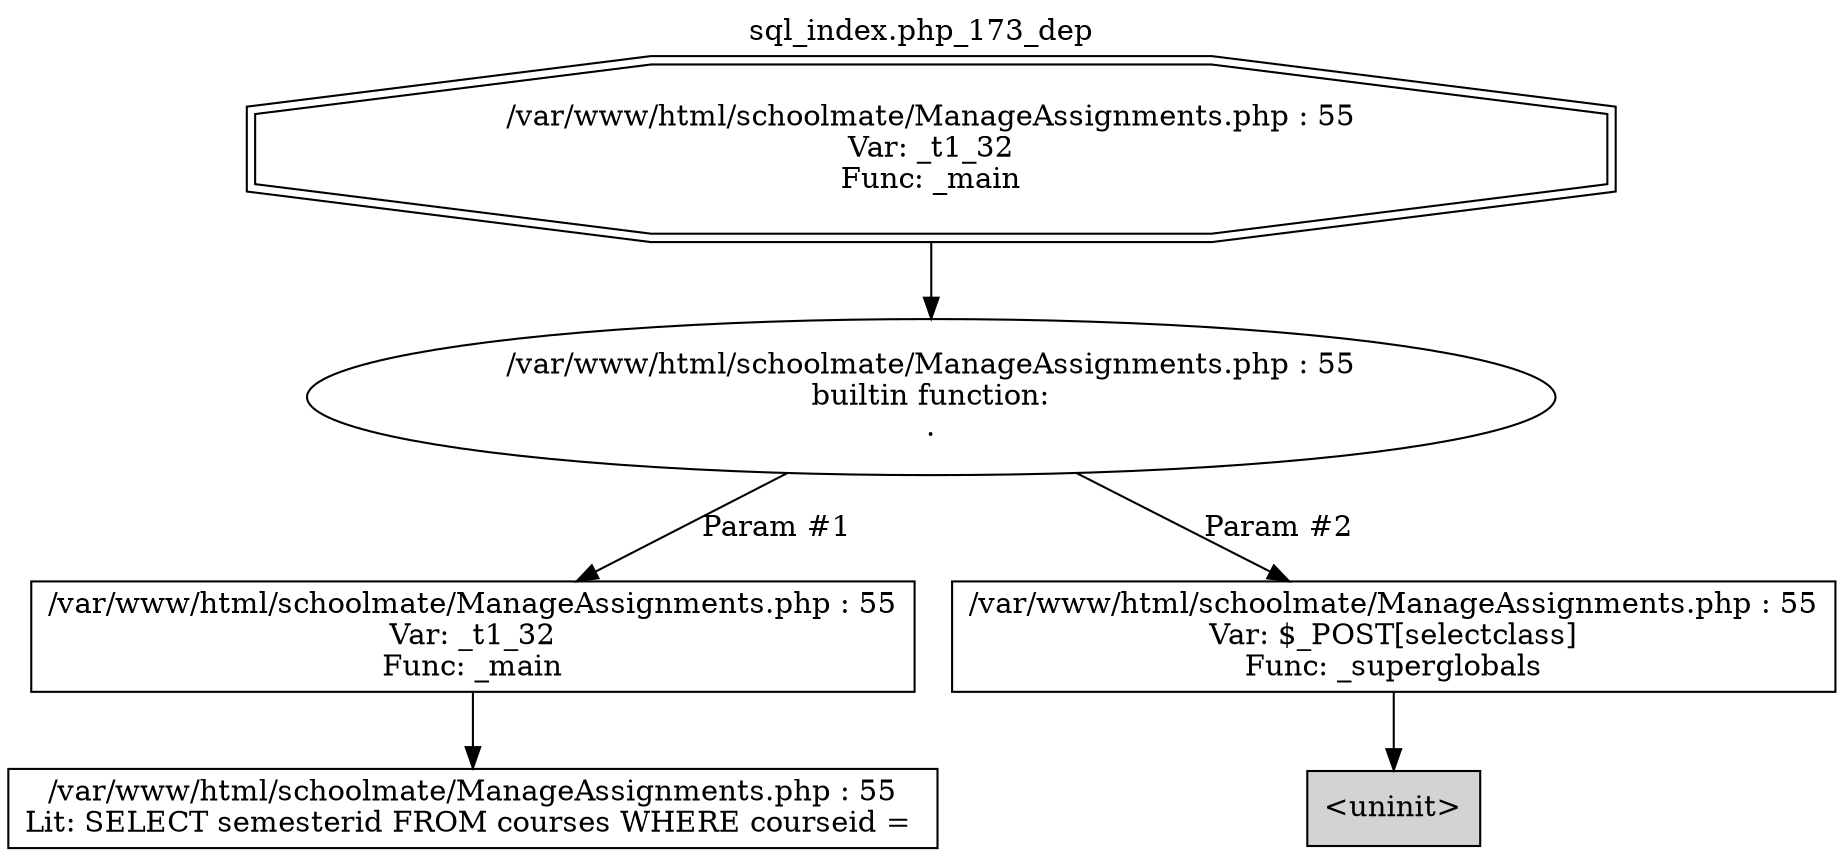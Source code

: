 digraph cfg {
  label="sql_index.php_173_dep";
  labelloc=t;
  n1 [shape=doubleoctagon, label="/var/www/html/schoolmate/ManageAssignments.php : 55\nVar: _t1_32\nFunc: _main\n"];
  n2 [shape=ellipse, label="/var/www/html/schoolmate/ManageAssignments.php : 55\nbuiltin function:\n.\n"];
  n3 [shape=box, label="/var/www/html/schoolmate/ManageAssignments.php : 55\nVar: _t1_32\nFunc: _main\n"];
  n4 [shape=box, label="/var/www/html/schoolmate/ManageAssignments.php : 55\nLit: SELECT semesterid FROM courses WHERE courseid = \n"];
  n5 [shape=box, label="/var/www/html/schoolmate/ManageAssignments.php : 55\nVar: $_POST[selectclass]\nFunc: _superglobals\n"];
  n6 [shape=box, label="<uninit>",style=filled];
  n1 -> n2;
  n3 -> n4;
  n2 -> n3[label="Param #1"];
  n2 -> n5[label="Param #2"];
  n5 -> n6;
}
